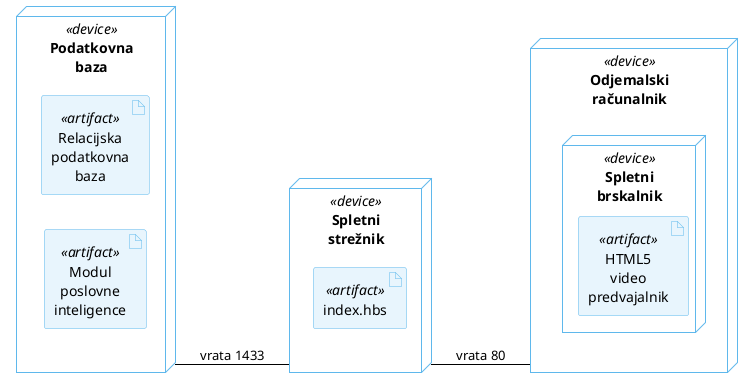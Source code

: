 @startuml FizicniPogled

skinparam backgroundcolor transparent
skinparam defaultTextAlignment center
skinparam usecase {
  backgroundColor white
  borderColor #5FB8EC
  arrowColor black
}
skinparam actorBorderColor black
skinparam actorBackgroundColor white
skinparam Linetype orto
skinparam actorStyle awesome
skinparam backgroundcolor transparent
skinparam defaultTextAlignment center

skinparam ArrowColor black
skinparam artifact {
  backgroundcolor #e8f5fd
  bordercolor #5FB8EC
}
skinparam node {
  bordercolor #5FB8EC
}

left to right direction

node "Odjemalski\nračunalnik" as Odjemalec <<device>> {
  node "Spletni\nbrskalnik" as Brskalnik <<device>> {
    artifact "HTML5\nvideo\npredvajalnik" as Predvajalnik <<artifact>>
  }
}
node "Podatkovna\nbaza" as PB <<device>> {
  artifact "Relacijska\npodatkovna\nbaza" AS RelPB <<artifact>>
  artifact "Modul\nposlovne\ninteligence" AS BI <<artifact>>
}
node "Spletni\nstrežnik" as SpletniStreznik <<device>> {
  artifact "index.hbs" as Index <<artifact>>
}

SpletniStreznik -up- PB : vrata 1433
SpletniStreznik -down- Odjemalec : vrata 80
@enduml